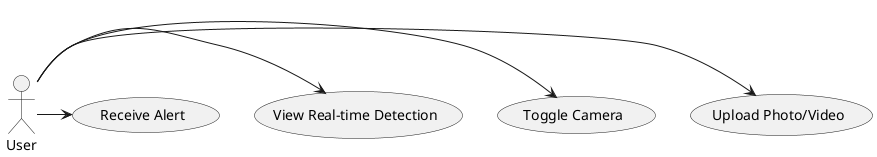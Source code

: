 @startuml

actor User

User -> (Upload Photo/Video)
User -> (Toggle Camera)
User -> (View Real-time Detection)
User -> (Receive Alert)

@enduml
